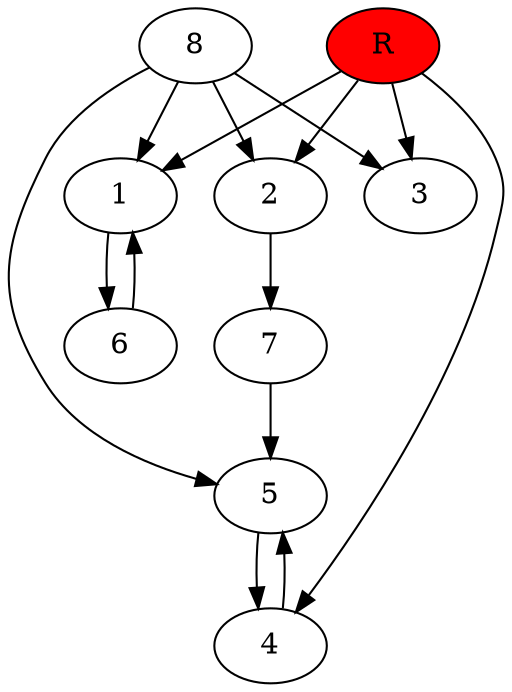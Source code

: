 digraph prb8770 {
	1
	2
	3
	4
	5
	6
	7
	8
	R [fillcolor="#ff0000" style=filled]
	1 -> 6
	2 -> 7
	4 -> 5
	5 -> 4
	6 -> 1
	7 -> 5
	8 -> 1
	8 -> 2
	8 -> 3
	8 -> 5
	R -> 1
	R -> 2
	R -> 3
	R -> 4
}
